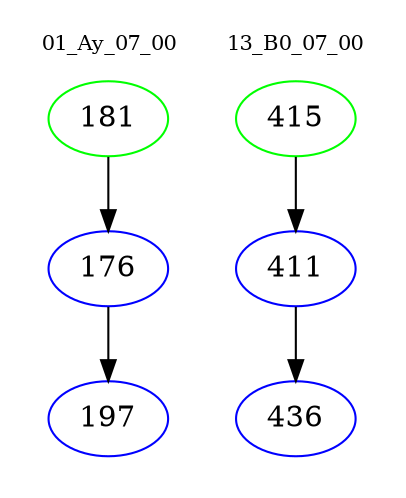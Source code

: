 digraph{
subgraph cluster_0 {
color = white
label = "01_Ay_07_00";
fontsize=10;
T0_181 [label="181", color="green"]
T0_181 -> T0_176 [color="black"]
T0_176 [label="176", color="blue"]
T0_176 -> T0_197 [color="black"]
T0_197 [label="197", color="blue"]
}
subgraph cluster_1 {
color = white
label = "13_B0_07_00";
fontsize=10;
T1_415 [label="415", color="green"]
T1_415 -> T1_411 [color="black"]
T1_411 [label="411", color="blue"]
T1_411 -> T1_436 [color="black"]
T1_436 [label="436", color="blue"]
}
}
